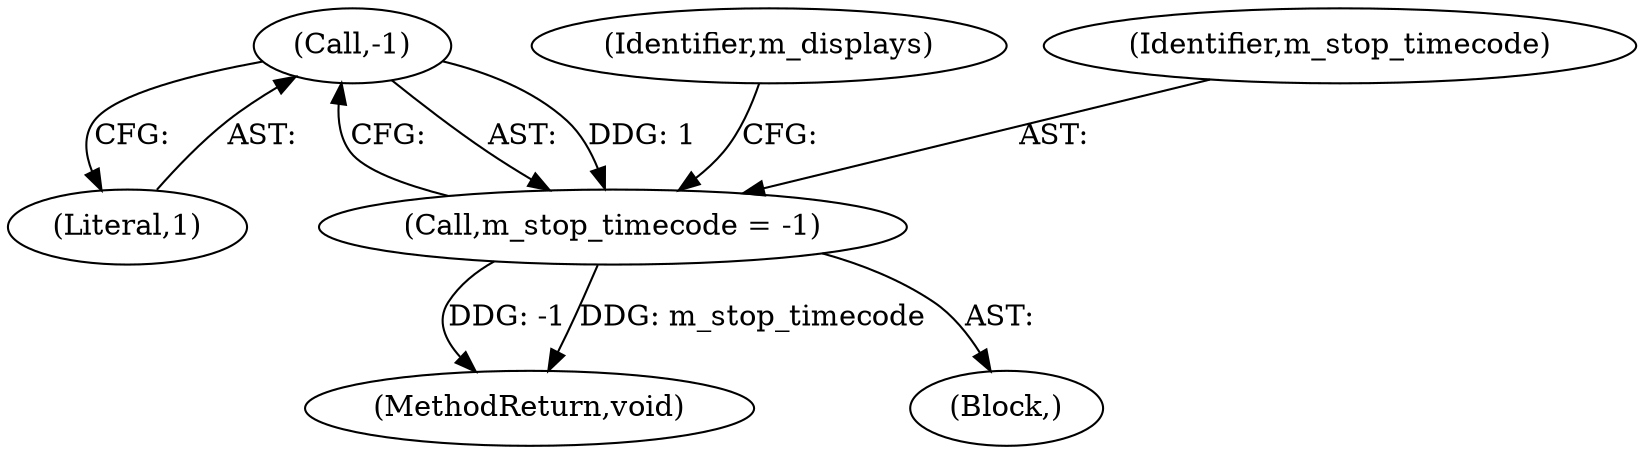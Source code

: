 digraph "1_Android_04839626ed859623901ebd3a5fd483982186b59d_149@del" {
"1000114" [label="(Call,-1)"];
"1000112" [label="(Call,m_stop_timecode = -1)"];
"1000115" [label="(Literal,1)"];
"1000125" [label="(MethodReturn,void)"];
"1000117" [label="(Identifier,m_displays)"];
"1000114" [label="(Call,-1)"];
"1000113" [label="(Identifier,m_stop_timecode)"];
"1000112" [label="(Call,m_stop_timecode = -1)"];
"1000101" [label="(Block,)"];
"1000114" -> "1000112"  [label="AST: "];
"1000114" -> "1000115"  [label="CFG: "];
"1000115" -> "1000114"  [label="AST: "];
"1000112" -> "1000114"  [label="CFG: "];
"1000114" -> "1000112"  [label="DDG: 1"];
"1000112" -> "1000101"  [label="AST: "];
"1000113" -> "1000112"  [label="AST: "];
"1000117" -> "1000112"  [label="CFG: "];
"1000112" -> "1000125"  [label="DDG: -1"];
"1000112" -> "1000125"  [label="DDG: m_stop_timecode"];
}
